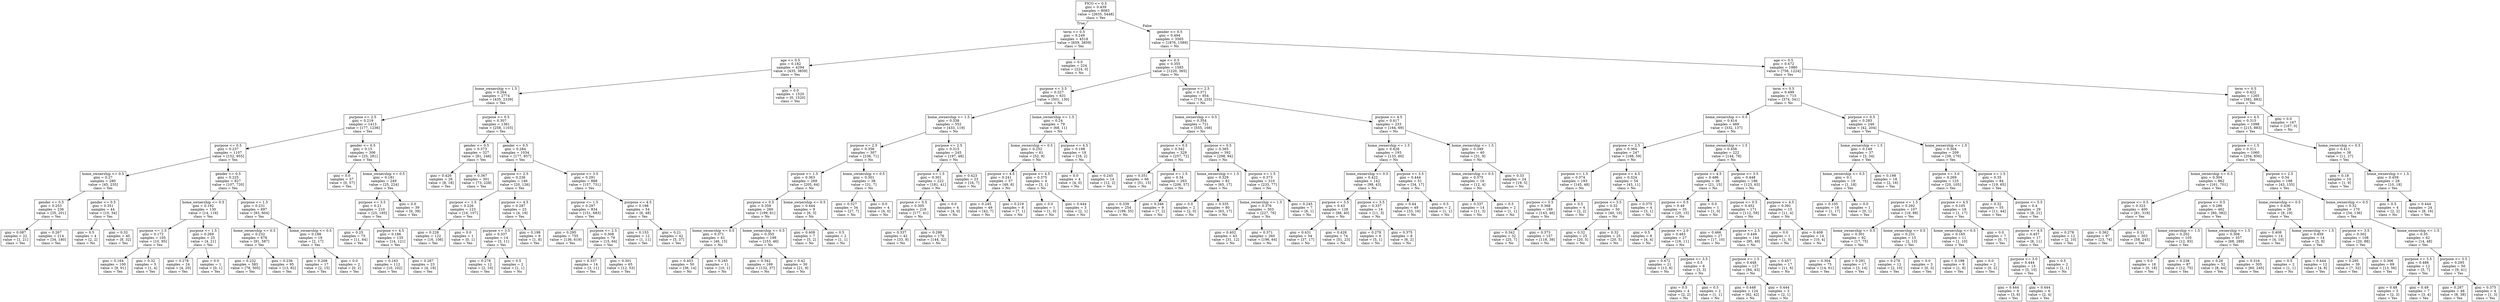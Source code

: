 digraph Tree {
node [shape=box] ;
0 [label="FICO <= 0.5\ngini = 0.439\nsamples = 8083\nvalue = [2635, 5448]\nclass = Yes"] ;
1 [label="term <= 0.5\ngini = 0.249\nsamples = 4518\nvalue = [659, 3859]\nclass = Yes"] ;
0 -> 1 [labeldistance=2.5, labelangle=45, headlabel="True"] ;
2 [label="age <= 0.5\ngini = 0.182\nsamples = 4294\nvalue = [435, 3859]\nclass = Yes"] ;
1 -> 2 ;
3 [label="home_ownership <= 1.5\ngini = 0.264\nsamples = 2774\nvalue = [435, 2339]\nclass = Yes"] ;
2 -> 3 ;
4 [label="purpose <= 2.5\ngini = 0.219\nsamples = 1413\nvalue = [177, 1236]\nclass = Yes"] ;
3 -> 4 ;
5 [label="purpose <= 0.5\ngini = 0.237\nsamples = 1107\nvalue = [152, 955]\nclass = Yes"] ;
4 -> 5 ;
6 [label="home_ownership <= 0.5\ngini = 0.27\nsamples = 280\nvalue = [45, 235]\nclass = Yes"] ;
5 -> 6 ;
7 [label="gender <= 0.5\ngini = 0.253\nsamples = 236\nvalue = [35, 201]\nclass = Yes"] ;
6 -> 7 ;
8 [label="gini = 0.087\nsamples = 22\nvalue = [1, 21]\nclass = Yes"] ;
7 -> 8 ;
9 [label="gini = 0.267\nsamples = 214\nvalue = [34, 180]\nclass = Yes"] ;
7 -> 9 ;
10 [label="gender <= 0.5\ngini = 0.351\nsamples = 44\nvalue = [10, 34]\nclass = Yes"] ;
6 -> 10 ;
11 [label="gini = 0.5\nsamples = 4\nvalue = [2, 2]\nclass = No"] ;
10 -> 11 ;
12 [label="gini = 0.32\nsamples = 40\nvalue = [8, 32]\nclass = Yes"] ;
10 -> 12 ;
13 [label="gender <= 0.5\ngini = 0.225\nsamples = 827\nvalue = [107, 720]\nclass = Yes"] ;
5 -> 13 ;
14 [label="home_ownership <= 0.5\ngini = 0.192\nsamples = 130\nvalue = [14, 116]\nclass = Yes"] ;
13 -> 14 ;
15 [label="purpose <= 1.5\ngini = 0.172\nsamples = 105\nvalue = [10, 95]\nclass = Yes"] ;
14 -> 15 ;
16 [label="gini = 0.164\nsamples = 100\nvalue = [9, 91]\nclass = Yes"] ;
15 -> 16 ;
17 [label="gini = 0.32\nsamples = 5\nvalue = [1, 4]\nclass = Yes"] ;
15 -> 17 ;
18 [label="purpose <= 1.5\ngini = 0.269\nsamples = 25\nvalue = [4, 21]\nclass = Yes"] ;
14 -> 18 ;
19 [label="gini = 0.278\nsamples = 24\nvalue = [4, 20]\nclass = Yes"] ;
18 -> 19 ;
20 [label="gini = 0.0\nsamples = 1\nvalue = [0, 1]\nclass = Yes"] ;
18 -> 20 ;
21 [label="purpose <= 1.5\ngini = 0.231\nsamples = 697\nvalue = [93, 604]\nclass = Yes"] ;
13 -> 21 ;
22 [label="home_ownership <= 0.5\ngini = 0.232\nsamples = 678\nvalue = [91, 587]\nclass = Yes"] ;
21 -> 22 ;
23 [label="gini = 0.232\nsamples = 583\nvalue = [78, 505]\nclass = Yes"] ;
22 -> 23 ;
24 [label="gini = 0.236\nsamples = 95\nvalue = [13, 82]\nclass = Yes"] ;
22 -> 24 ;
25 [label="home_ownership <= 0.5\ngini = 0.188\nsamples = 19\nvalue = [2, 17]\nclass = Yes"] ;
21 -> 25 ;
26 [label="gini = 0.208\nsamples = 17\nvalue = [2, 15]\nclass = Yes"] ;
25 -> 26 ;
27 [label="gini = 0.0\nsamples = 2\nvalue = [0, 2]\nclass = Yes"] ;
25 -> 27 ;
28 [label="gender <= 0.5\ngini = 0.15\nsamples = 306\nvalue = [25, 281]\nclass = Yes"] ;
4 -> 28 ;
29 [label="gini = 0.0\nsamples = 57\nvalue = [0, 57]\nclass = Yes"] ;
28 -> 29 ;
30 [label="home_ownership <= 0.5\ngini = 0.181\nsamples = 249\nvalue = [25, 224]\nclass = Yes"] ;
28 -> 30 ;
31 [label="purpose <= 3.5\ngini = 0.21\nsamples = 210\nvalue = [25, 185]\nclass = Yes"] ;
30 -> 31 ;
32 [label="gini = 0.25\nsamples = 75\nvalue = [11, 64]\nclass = Yes"] ;
31 -> 32 ;
33 [label="purpose <= 4.5\ngini = 0.186\nsamples = 135\nvalue = [14, 121]\nclass = Yes"] ;
31 -> 33 ;
34 [label="gini = 0.163\nsamples = 112\nvalue = [10, 102]\nclass = Yes"] ;
33 -> 34 ;
35 [label="gini = 0.287\nsamples = 23\nvalue = [4, 19]\nclass = Yes"] ;
33 -> 35 ;
36 [label="gini = 0.0\nsamples = 39\nvalue = [0, 39]\nclass = Yes"] ;
30 -> 36 ;
37 [label="purpose <= 0.5\ngini = 0.307\nsamples = 1361\nvalue = [258, 1103]\nclass = Yes"] ;
3 -> 37 ;
38 [label="gender <= 0.5\ngini = 0.373\nsamples = 327\nvalue = [81, 246]\nclass = Yes"] ;
37 -> 38 ;
39 [label="gini = 0.426\nsamples = 26\nvalue = [8, 18]\nclass = Yes"] ;
38 -> 39 ;
40 [label="gini = 0.367\nsamples = 301\nvalue = [73, 228]\nclass = Yes"] ;
38 -> 40 ;
41 [label="gender <= 0.5\ngini = 0.284\nsamples = 1034\nvalue = [177, 857]\nclass = Yes"] ;
37 -> 41 ;
42 [label="purpose <= 2.5\ngini = 0.236\nsamples = 146\nvalue = [20, 126]\nclass = Yes"] ;
41 -> 42 ;
43 [label="purpose <= 1.5\ngini = 0.226\nsamples = 123\nvalue = [16, 107]\nclass = Yes"] ;
42 -> 43 ;
44 [label="gini = 0.228\nsamples = 122\nvalue = [16, 106]\nclass = Yes"] ;
43 -> 44 ;
45 [label="gini = 0.0\nsamples = 1\nvalue = [0, 1]\nclass = Yes"] ;
43 -> 45 ;
46 [label="purpose <= 4.5\ngini = 0.287\nsamples = 23\nvalue = [4, 19]\nclass = Yes"] ;
42 -> 46 ;
47 [label="purpose <= 3.5\ngini = 0.337\nsamples = 14\nvalue = [3, 11]\nclass = Yes"] ;
46 -> 47 ;
48 [label="gini = 0.278\nsamples = 12\nvalue = [2, 10]\nclass = Yes"] ;
47 -> 48 ;
49 [label="gini = 0.5\nsamples = 2\nvalue = [1, 1]\nclass = No"] ;
47 -> 49 ;
50 [label="gini = 0.198\nsamples = 9\nvalue = [1, 8]\nclass = Yes"] ;
46 -> 50 ;
51 [label="purpose <= 3.5\ngini = 0.291\nsamples = 888\nvalue = [157, 731]\nclass = Yes"] ;
41 -> 51 ;
52 [label="purpose <= 1.5\ngini = 0.297\nsamples = 834\nvalue = [151, 683]\nclass = Yes"] ;
51 -> 52 ;
53 [label="gini = 0.295\nsamples = 755\nvalue = [136, 619]\nclass = Yes"] ;
52 -> 53 ;
54 [label="purpose <= 2.5\ngini = 0.308\nsamples = 79\nvalue = [15, 64]\nclass = Yes"] ;
52 -> 54 ;
55 [label="gini = 0.337\nsamples = 14\nvalue = [3, 11]\nclass = Yes"] ;
54 -> 55 ;
56 [label="gini = 0.301\nsamples = 65\nvalue = [12, 53]\nclass = Yes"] ;
54 -> 56 ;
57 [label="purpose <= 4.5\ngini = 0.198\nsamples = 54\nvalue = [6, 48]\nclass = Yes"] ;
51 -> 57 ;
58 [label="gini = 0.153\nsamples = 12\nvalue = [1, 11]\nclass = Yes"] ;
57 -> 58 ;
59 [label="gini = 0.21\nsamples = 42\nvalue = [5, 37]\nclass = Yes"] ;
57 -> 59 ;
60 [label="gini = 0.0\nsamples = 1520\nvalue = [0, 1520]\nclass = Yes"] ;
2 -> 60 ;
61 [label="gini = 0.0\nsamples = 224\nvalue = [224, 0]\nclass = No"] ;
1 -> 61 ;
62 [label="gender <= 0.5\ngini = 0.494\nsamples = 3565\nvalue = [1976, 1589]\nclass = No"] ;
0 -> 62 [labeldistance=2.5, labelangle=-45, headlabel="False"] ;
63 [label="age <= 0.5\ngini = 0.355\nsamples = 1585\nvalue = [1220, 365]\nclass = No"] ;
62 -> 63 ;
64 [label="purpose <= 3.5\ngini = 0.327\nsamples = 631\nvalue = [501, 130]\nclass = No"] ;
63 -> 64 ;
65 [label="home_ownership <= 1.5\ngini = 0.338\nsamples = 552\nvalue = [433, 119]\nclass = No"] ;
64 -> 65 ;
66 [label="purpose <= 2.5\ngini = 0.356\nsamples = 307\nvalue = [236, 71]\nclass = No"] ;
65 -> 66 ;
67 [label="purpose <= 1.5\ngini = 0.363\nsamples = 269\nvalue = [205, 64]\nclass = No"] ;
66 -> 67 ;
68 [label="purpose <= 0.5\ngini = 0.359\nsamples = 260\nvalue = [199, 61]\nclass = No"] ;
67 -> 68 ;
69 [label="home_ownership <= 0.5\ngini = 0.371\nsamples = 61\nvalue = [46, 15]\nclass = No"] ;
68 -> 69 ;
70 [label="gini = 0.403\nsamples = 50\nvalue = [36, 14]\nclass = No"] ;
69 -> 70 ;
71 [label="gini = 0.165\nsamples = 11\nvalue = [10, 1]\nclass = No"] ;
69 -> 71 ;
72 [label="home_ownership <= 0.5\ngini = 0.355\nsamples = 199\nvalue = [153, 46]\nclass = No"] ;
68 -> 72 ;
73 [label="gini = 0.342\nsamples = 169\nvalue = [132, 37]\nclass = No"] ;
72 -> 73 ;
74 [label="gini = 0.42\nsamples = 30\nvalue = [21, 9]\nclass = No"] ;
72 -> 74 ;
75 [label="home_ownership <= 0.5\ngini = 0.444\nsamples = 9\nvalue = [6, 3]\nclass = No"] ;
67 -> 75 ;
76 [label="gini = 0.408\nsamples = 7\nvalue = [5, 2]\nclass = No"] ;
75 -> 76 ;
77 [label="gini = 0.5\nsamples = 2\nvalue = [1, 1]\nclass = No"] ;
75 -> 77 ;
78 [label="home_ownership <= 0.5\ngini = 0.301\nsamples = 38\nvalue = [31, 7]\nclass = No"] ;
66 -> 78 ;
79 [label="gini = 0.327\nsamples = 34\nvalue = [27, 7]\nclass = No"] ;
78 -> 79 ;
80 [label="gini = 0.0\nsamples = 4\nvalue = [4, 0]\nclass = No"] ;
78 -> 80 ;
81 [label="purpose <= 2.5\ngini = 0.315\nsamples = 245\nvalue = [197, 48]\nclass = No"] ;
65 -> 81 ;
82 [label="purpose <= 1.5\ngini = 0.301\nsamples = 222\nvalue = [181, 41]\nclass = No"] ;
81 -> 82 ;
83 [label="purpose <= 0.5\ngini = 0.305\nsamples = 218\nvalue = [177, 41]\nclass = No"] ;
82 -> 83 ;
84 [label="gini = 0.337\nsamples = 42\nvalue = [33, 9]\nclass = No"] ;
83 -> 84 ;
85 [label="gini = 0.298\nsamples = 176\nvalue = [144, 32]\nclass = No"] ;
83 -> 85 ;
86 [label="gini = 0.0\nsamples = 4\nvalue = [4, 0]\nclass = No"] ;
82 -> 86 ;
87 [label="gini = 0.423\nsamples = 23\nvalue = [16, 7]\nclass = No"] ;
81 -> 87 ;
88 [label="home_ownership <= 1.5\ngini = 0.24\nsamples = 79\nvalue = [68, 11]\nclass = No"] ;
64 -> 88 ;
89 [label="home_ownership <= 0.5\ngini = 0.252\nsamples = 61\nvalue = [52, 9]\nclass = No"] ;
88 -> 89 ;
90 [label="purpose <= 4.5\ngini = 0.241\nsamples = 57\nvalue = [49, 8]\nclass = No"] ;
89 -> 90 ;
91 [label="gini = 0.245\nsamples = 49\nvalue = [42, 7]\nclass = No"] ;
90 -> 91 ;
92 [label="gini = 0.219\nsamples = 8\nvalue = [7, 1]\nclass = No"] ;
90 -> 92 ;
93 [label="purpose <= 4.5\ngini = 0.375\nsamples = 4\nvalue = [3, 1]\nclass = No"] ;
89 -> 93 ;
94 [label="gini = 0.0\nsamples = 1\nvalue = [1, 0]\nclass = No"] ;
93 -> 94 ;
95 [label="gini = 0.444\nsamples = 3\nvalue = [2, 1]\nclass = No"] ;
93 -> 95 ;
96 [label="purpose <= 4.5\ngini = 0.198\nsamples = 18\nvalue = [16, 2]\nclass = No"] ;
88 -> 96 ;
97 [label="gini = 0.0\nsamples = 4\nvalue = [4, 0]\nclass = No"] ;
96 -> 97 ;
98 [label="gini = 0.245\nsamples = 14\nvalue = [12, 2]\nclass = No"] ;
96 -> 98 ;
99 [label="purpose <= 2.5\ngini = 0.371\nsamples = 954\nvalue = [719, 235]\nclass = No"] ;
63 -> 99 ;
100 [label="home_ownership <= 0.5\ngini = 0.354\nsamples = 721\nvalue = [555, 166]\nclass = No"] ;
99 -> 100 ;
101 [label="purpose <= 0.5\ngini = 0.342\nsamples = 329\nvalue = [257, 72]\nclass = No"] ;
100 -> 101 ;
102 [label="gini = 0.351\nsamples = 66\nvalue = [51, 15]\nclass = No"] ;
101 -> 102 ;
103 [label="purpose <= 1.5\ngini = 0.34\nsamples = 263\nvalue = [206, 57]\nclass = No"] ;
101 -> 103 ;
104 [label="gini = 0.339\nsamples = 254\nvalue = [199, 55]\nclass = No"] ;
103 -> 104 ;
105 [label="gini = 0.346\nsamples = 9\nvalue = [7, 2]\nclass = No"] ;
103 -> 105 ;
106 [label="purpose <= 0.5\ngini = 0.365\nsamples = 392\nvalue = [298, 94]\nclass = No"] ;
100 -> 106 ;
107 [label="home_ownership <= 1.5\ngini = 0.329\nsamples = 82\nvalue = [65, 17]\nclass = No"] ;
106 -> 107 ;
108 [label="gini = 0.0\nsamples = 2\nvalue = [2, 0]\nclass = No"] ;
107 -> 108 ;
109 [label="gini = 0.335\nsamples = 80\nvalue = [63, 17]\nclass = No"] ;
107 -> 109 ;
110 [label="purpose <= 1.5\ngini = 0.373\nsamples = 310\nvalue = [233, 77]\nclass = No"] ;
106 -> 110 ;
111 [label="home_ownership <= 1.5\ngini = 0.376\nsamples = 303\nvalue = [227, 76]\nclass = No"] ;
110 -> 111 ;
112 [label="gini = 0.402\nsamples = 43\nvalue = [31, 12]\nclass = No"] ;
111 -> 112 ;
113 [label="gini = 0.371\nsamples = 260\nvalue = [196, 64]\nclass = No"] ;
111 -> 113 ;
114 [label="gini = 0.245\nsamples = 7\nvalue = [6, 1]\nclass = No"] ;
110 -> 114 ;
115 [label="purpose <= 4.5\ngini = 0.417\nsamples = 233\nvalue = [164, 69]\nclass = No"] ;
99 -> 115 ;
116 [label="home_ownership <= 1.5\ngini = 0.428\nsamples = 193\nvalue = [133, 60]\nclass = No"] ;
115 -> 116 ;
117 [label="home_ownership <= 0.5\ngini = 0.422\nsamples = 142\nvalue = [99, 43]\nclass = No"] ;
116 -> 117 ;
118 [label="purpose <= 3.5\ngini = 0.43\nsamples = 128\nvalue = [88, 40]\nclass = No"] ;
117 -> 118 ;
119 [label="gini = 0.431\nsamples = 54\nvalue = [37, 17]\nclass = No"] ;
118 -> 119 ;
120 [label="gini = 0.428\nsamples = 74\nvalue = [51, 23]\nclass = No"] ;
118 -> 120 ;
121 [label="purpose <= 3.5\ngini = 0.337\nsamples = 14\nvalue = [11, 3]\nclass = No"] ;
117 -> 121 ;
122 [label="gini = 0.278\nsamples = 6\nvalue = [5, 1]\nclass = No"] ;
121 -> 122 ;
123 [label="gini = 0.375\nsamples = 8\nvalue = [6, 2]\nclass = No"] ;
121 -> 123 ;
124 [label="purpose <= 3.5\ngini = 0.444\nsamples = 51\nvalue = [34, 17]\nclass = No"] ;
116 -> 124 ;
125 [label="gini = 0.44\nsamples = 49\nvalue = [33, 16]\nclass = No"] ;
124 -> 125 ;
126 [label="gini = 0.5\nsamples = 2\nvalue = [1, 1]\nclass = No"] ;
124 -> 126 ;
127 [label="home_ownership <= 1.5\ngini = 0.349\nsamples = 40\nvalue = [31, 9]\nclass = No"] ;
115 -> 127 ;
128 [label="home_ownership <= 0.5\ngini = 0.375\nsamples = 16\nvalue = [12, 4]\nclass = No"] ;
127 -> 128 ;
129 [label="gini = 0.337\nsamples = 14\nvalue = [11, 3]\nclass = No"] ;
128 -> 129 ;
130 [label="gini = 0.5\nsamples = 2\nvalue = [1, 1]\nclass = No"] ;
128 -> 130 ;
131 [label="gini = 0.33\nsamples = 24\nvalue = [19, 5]\nclass = No"] ;
127 -> 131 ;
132 [label="age <= 0.5\ngini = 0.472\nsamples = 1980\nvalue = [756, 1224]\nclass = Yes"] ;
62 -> 132 ;
133 [label="term <= 0.5\ngini = 0.499\nsamples = 715\nvalue = [374, 341]\nclass = No"] ;
132 -> 133 ;
134 [label="home_ownership <= 0.5\ngini = 0.414\nsamples = 469\nvalue = [332, 137]\nclass = No"] ;
133 -> 134 ;
135 [label="purpose <= 2.5\ngini = 0.364\nsamples = 247\nvalue = [188, 59]\nclass = No"] ;
134 -> 135 ;
136 [label="purpose <= 1.5\ngini = 0.374\nsamples = 193\nvalue = [145, 48]\nclass = No"] ;
135 -> 136 ;
137 [label="purpose <= 0.5\ngini = 0.368\nsamples = 189\nvalue = [143, 46]\nclass = No"] ;
136 -> 137 ;
138 [label="gini = 0.342\nsamples = 32\nvalue = [25, 7]\nclass = No"] ;
137 -> 138 ;
139 [label="gini = 0.373\nsamples = 157\nvalue = [118, 39]\nclass = No"] ;
137 -> 139 ;
140 [label="gini = 0.5\nsamples = 4\nvalue = [2, 2]\nclass = No"] ;
136 -> 140 ;
141 [label="purpose <= 4.5\ngini = 0.324\nsamples = 54\nvalue = [43, 11]\nclass = No"] ;
135 -> 141 ;
142 [label="purpose <= 3.5\ngini = 0.32\nsamples = 50\nvalue = [40, 10]\nclass = No"] ;
141 -> 142 ;
143 [label="gini = 0.32\nsamples = 25\nvalue = [20, 5]\nclass = No"] ;
142 -> 143 ;
144 [label="gini = 0.32\nsamples = 25\nvalue = [20, 5]\nclass = No"] ;
142 -> 144 ;
145 [label="gini = 0.375\nsamples = 4\nvalue = [3, 1]\nclass = No"] ;
141 -> 145 ;
146 [label="home_ownership <= 1.5\ngini = 0.456\nsamples = 222\nvalue = [144, 78]\nclass = No"] ;
134 -> 146 ;
147 [label="purpose <= 4.5\ngini = 0.486\nsamples = 36\nvalue = [21, 15]\nclass = No"] ;
146 -> 147 ;
148 [label="purpose <= 0.5\ngini = 0.49\nsamples = 35\nvalue = [20, 15]\nclass = No"] ;
147 -> 148 ;
149 [label="gini = 0.5\nsamples = 8\nvalue = [4, 4]\nclass = No"] ;
148 -> 149 ;
150 [label="purpose <= 2.0\ngini = 0.483\nsamples = 27\nvalue = [16, 11]\nclass = No"] ;
148 -> 150 ;
151 [label="gini = 0.472\nsamples = 21\nvalue = [13, 8]\nclass = No"] ;
150 -> 151 ;
152 [label="purpose <= 3.5\ngini = 0.5\nsamples = 6\nvalue = [3, 3]\nclass = No"] ;
150 -> 152 ;
153 [label="gini = 0.5\nsamples = 4\nvalue = [2, 2]\nclass = No"] ;
152 -> 153 ;
154 [label="gini = 0.5\nsamples = 2\nvalue = [1, 1]\nclass = No"] ;
152 -> 154 ;
155 [label="gini = 0.0\nsamples = 1\nvalue = [1, 0]\nclass = No"] ;
147 -> 155 ;
156 [label="purpose <= 3.5\ngini = 0.448\nsamples = 186\nvalue = [123, 63]\nclass = No"] ;
146 -> 156 ;
157 [label="purpose <= 0.5\ngini = 0.452\nsamples = 171\nvalue = [112, 59]\nclass = No"] ;
156 -> 157 ;
158 [label="gini = 0.466\nsamples = 27\nvalue = [17, 10]\nclass = No"] ;
157 -> 158 ;
159 [label="purpose <= 2.5\ngini = 0.449\nsamples = 144\nvalue = [95, 49]\nclass = No"] ;
157 -> 159 ;
160 [label="purpose <= 1.5\ngini = 0.448\nsamples = 127\nvalue = [84, 43]\nclass = No"] ;
159 -> 160 ;
161 [label="gini = 0.448\nsamples = 124\nvalue = [82, 42]\nclass = No"] ;
160 -> 161 ;
162 [label="gini = 0.444\nsamples = 3\nvalue = [2, 1]\nclass = No"] ;
160 -> 162 ;
163 [label="gini = 0.457\nsamples = 17\nvalue = [11, 6]\nclass = No"] ;
159 -> 163 ;
164 [label="purpose <= 4.5\ngini = 0.391\nsamples = 15\nvalue = [11, 4]\nclass = No"] ;
156 -> 164 ;
165 [label="gini = 0.0\nsamples = 1\nvalue = [1, 0]\nclass = No"] ;
164 -> 165 ;
166 [label="gini = 0.408\nsamples = 14\nvalue = [10, 4]\nclass = No"] ;
164 -> 166 ;
167 [label="purpose <= 0.5\ngini = 0.283\nsamples = 246\nvalue = [42, 204]\nclass = Yes"] ;
133 -> 167 ;
168 [label="home_ownership <= 1.5\ngini = 0.149\nsamples = 37\nvalue = [3, 34]\nclass = Yes"] ;
167 -> 168 ;
169 [label="home_ownership <= 0.5\ngini = 0.1\nsamples = 19\nvalue = [1, 18]\nclass = Yes"] ;
168 -> 169 ;
170 [label="gini = 0.105\nsamples = 18\nvalue = [1, 17]\nclass = Yes"] ;
169 -> 170 ;
171 [label="gini = 0.0\nsamples = 1\nvalue = [0, 1]\nclass = Yes"] ;
169 -> 171 ;
172 [label="gini = 0.198\nsamples = 18\nvalue = [2, 16]\nclass = Yes"] ;
168 -> 172 ;
173 [label="home_ownership <= 1.5\ngini = 0.304\nsamples = 209\nvalue = [39, 170]\nclass = Yes"] ;
167 -> 173 ;
174 [label="purpose <= 3.0\ngini = 0.269\nsamples = 125\nvalue = [20, 105]\nclass = Yes"] ;
173 -> 174 ;
175 [label="purpose <= 1.5\ngini = 0.292\nsamples = 107\nvalue = [19, 88]\nclass = Yes"] ;
174 -> 175 ;
176 [label="home_ownership <= 0.5\ngini = 0.301\nsamples = 92\nvalue = [17, 75]\nclass = Yes"] ;
175 -> 176 ;
177 [label="gini = 0.304\nsamples = 75\nvalue = [14, 61]\nclass = Yes"] ;
176 -> 177 ;
178 [label="gini = 0.291\nsamples = 17\nvalue = [3, 14]\nclass = Yes"] ;
176 -> 178 ;
179 [label="home_ownership <= 0.5\ngini = 0.231\nsamples = 15\nvalue = [2, 13]\nclass = Yes"] ;
175 -> 179 ;
180 [label="gini = 0.278\nsamples = 12\nvalue = [2, 10]\nclass = Yes"] ;
179 -> 180 ;
181 [label="gini = 0.0\nsamples = 3\nvalue = [0, 3]\nclass = Yes"] ;
179 -> 181 ;
182 [label="purpose <= 4.5\ngini = 0.105\nsamples = 18\nvalue = [1, 17]\nclass = Yes"] ;
174 -> 182 ;
183 [label="home_ownership <= 0.5\ngini = 0.165\nsamples = 11\nvalue = [1, 10]\nclass = Yes"] ;
182 -> 183 ;
184 [label="gini = 0.198\nsamples = 9\nvalue = [1, 8]\nclass = Yes"] ;
183 -> 184 ;
185 [label="gini = 0.0\nsamples = 2\nvalue = [0, 2]\nclass = Yes"] ;
183 -> 185 ;
186 [label="gini = 0.0\nsamples = 7\nvalue = [0, 7]\nclass = Yes"] ;
182 -> 186 ;
187 [label="purpose <= 1.5\ngini = 0.35\nsamples = 84\nvalue = [19, 65]\nclass = Yes"] ;
173 -> 187 ;
188 [label="gini = 0.32\nsamples = 55\nvalue = [11, 44]\nclass = Yes"] ;
187 -> 188 ;
189 [label="purpose <= 5.5\ngini = 0.4\nsamples = 29\nvalue = [8, 21]\nclass = Yes"] ;
187 -> 189 ;
190 [label="purpose <= 4.5\ngini = 0.457\nsamples = 17\nvalue = [6, 11]\nclass = Yes"] ;
189 -> 190 ;
191 [label="purpose <= 3.0\ngini = 0.444\nsamples = 15\nvalue = [5, 10]\nclass = Yes"] ;
190 -> 191 ;
192 [label="gini = 0.444\nsamples = 9\nvalue = [3, 6]\nclass = Yes"] ;
191 -> 192 ;
193 [label="gini = 0.444\nsamples = 6\nvalue = [2, 4]\nclass = Yes"] ;
191 -> 193 ;
194 [label="gini = 0.5\nsamples = 2\nvalue = [1, 1]\nclass = No"] ;
190 -> 194 ;
195 [label="gini = 0.278\nsamples = 12\nvalue = [2, 10]\nclass = Yes"] ;
189 -> 195 ;
196 [label="term <= 0.5\ngini = 0.422\nsamples = 1265\nvalue = [382, 883]\nclass = Yes"] ;
132 -> 196 ;
197 [label="purpose <= 4.5\ngini = 0.315\nsamples = 1098\nvalue = [215, 883]\nclass = Yes"] ;
196 -> 197 ;
198 [label="purpose <= 1.5\ngini = 0.311\nsamples = 1060\nvalue = [204, 856]\nclass = Yes"] ;
197 -> 198 ;
199 [label="home_ownership <= 0.5\ngini = 0.304\nsamples = 862\nvalue = [161, 701]\nclass = Yes"] ;
198 -> 199 ;
200 [label="purpose <= 0.5\ngini = 0.323\nsamples = 400\nvalue = [81, 319]\nclass = Yes"] ;
199 -> 200 ;
201 [label="gini = 0.362\nsamples = 97\nvalue = [23, 74]\nclass = Yes"] ;
200 -> 201 ;
202 [label="gini = 0.31\nsamples = 303\nvalue = [58, 245]\nclass = Yes"] ;
200 -> 202 ;
203 [label="purpose <= 0.5\ngini = 0.286\nsamples = 462\nvalue = [80, 382]\nclass = Yes"] ;
199 -> 203 ;
204 [label="home_ownership <= 1.5\ngini = 0.202\nsamples = 105\nvalue = [12, 93]\nclass = Yes"] ;
203 -> 204 ;
205 [label="gini = 0.0\nsamples = 18\nvalue = [0, 18]\nclass = Yes"] ;
204 -> 205 ;
206 [label="gini = 0.238\nsamples = 87\nvalue = [12, 75]\nclass = Yes"] ;
204 -> 206 ;
207 [label="home_ownership <= 1.5\ngini = 0.308\nsamples = 357\nvalue = [68, 289]\nclass = Yes"] ;
203 -> 207 ;
208 [label="gini = 0.26\nsamples = 52\nvalue = [8, 44]\nclass = Yes"] ;
207 -> 208 ;
209 [label="gini = 0.316\nsamples = 305\nvalue = [60, 245]\nclass = Yes"] ;
207 -> 209 ;
210 [label="purpose <= 2.5\ngini = 0.34\nsamples = 198\nvalue = [43, 155]\nclass = Yes"] ;
198 -> 210 ;
211 [label="home_ownership <= 0.5\ngini = 0.436\nsamples = 28\nvalue = [9, 19]\nclass = Yes"] ;
210 -> 211 ;
212 [label="gini = 0.408\nsamples = 14\nvalue = [4, 10]\nclass = Yes"] ;
211 -> 212 ;
213 [label="home_ownership <= 1.5\ngini = 0.459\nsamples = 14\nvalue = [5, 9]\nclass = Yes"] ;
211 -> 213 ;
214 [label="gini = 0.5\nsamples = 2\nvalue = [1, 1]\nclass = No"] ;
213 -> 214 ;
215 [label="gini = 0.444\nsamples = 12\nvalue = [4, 8]\nclass = Yes"] ;
213 -> 215 ;
216 [label="home_ownership <= 0.5\ngini = 0.32\nsamples = 170\nvalue = [34, 136]\nclass = Yes"] ;
210 -> 216 ;
217 [label="purpose <= 3.5\ngini = 0.302\nsamples = 108\nvalue = [20, 88]\nclass = Yes"] ;
216 -> 217 ;
218 [label="gini = 0.295\nsamples = 39\nvalue = [7, 32]\nclass = Yes"] ;
217 -> 218 ;
219 [label="gini = 0.306\nsamples = 69\nvalue = [13, 56]\nclass = Yes"] ;
217 -> 219 ;
220 [label="home_ownership <= 1.5\ngini = 0.35\nsamples = 62\nvalue = [14, 48]\nclass = Yes"] ;
216 -> 220 ;
221 [label="purpose <= 3.5\ngini = 0.486\nsamples = 12\nvalue = [5, 7]\nclass = Yes"] ;
220 -> 221 ;
222 [label="gini = 0.48\nsamples = 5\nvalue = [2, 3]\nclass = Yes"] ;
221 -> 222 ;
223 [label="gini = 0.49\nsamples = 7\nvalue = [3, 4]\nclass = Yes"] ;
221 -> 223 ;
224 [label="purpose <= 3.5\ngini = 0.295\nsamples = 50\nvalue = [9, 41]\nclass = Yes"] ;
220 -> 224 ;
225 [label="gini = 0.287\nsamples = 46\nvalue = [8, 38]\nclass = Yes"] ;
224 -> 225 ;
226 [label="gini = 0.375\nsamples = 4\nvalue = [1, 3]\nclass = Yes"] ;
224 -> 226 ;
227 [label="home_ownership <= 0.5\ngini = 0.411\nsamples = 38\nvalue = [11, 27]\nclass = Yes"] ;
197 -> 227 ;
228 [label="gini = 0.18\nsamples = 10\nvalue = [1, 9]\nclass = Yes"] ;
227 -> 228 ;
229 [label="home_ownership <= 1.5\ngini = 0.459\nsamples = 28\nvalue = [10, 18]\nclass = Yes"] ;
227 -> 229 ;
230 [label="gini = 0.5\nsamples = 4\nvalue = [2, 2]\nclass = No"] ;
229 -> 230 ;
231 [label="gini = 0.444\nsamples = 24\nvalue = [8, 16]\nclass = Yes"] ;
229 -> 231 ;
232 [label="gini = 0.0\nsamples = 167\nvalue = [167, 0]\nclass = No"] ;
196 -> 232 ;
}